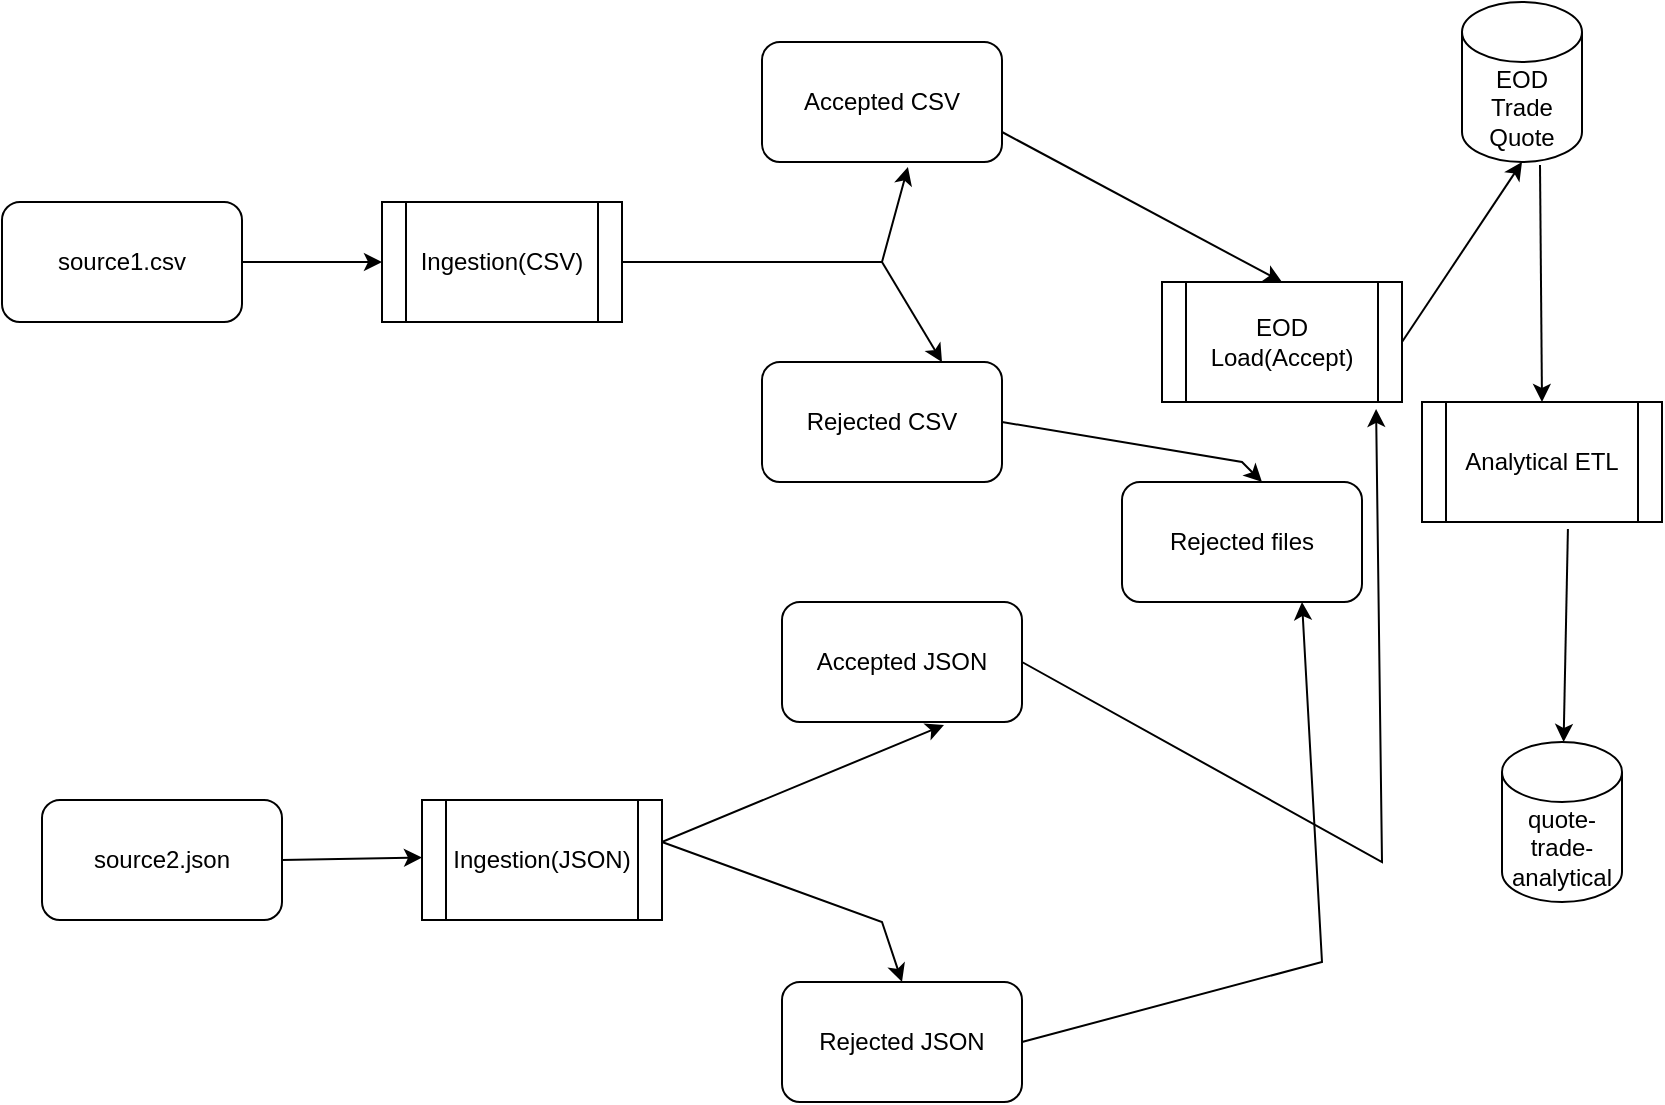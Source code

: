 <mxfile version="27.0.5">
  <diagram name="Page-1" id="vhUvXUDo8TePdNeC4bA4">
    <mxGraphModel dx="984" dy="622" grid="1" gridSize="10" guides="1" tooltips="1" connect="1" arrows="1" fold="1" page="1" pageScale="1" pageWidth="850" pageHeight="1100" math="0" shadow="0">
      <root>
        <mxCell id="0" />
        <mxCell id="1" parent="0" />
        <mxCell id="nmNzHEEYk9nCZrGMhtkg-1" value="Analytical ETL" style="shape=process;whiteSpace=wrap;html=1;backgroundOutline=1;" vertex="1" parent="1">
          <mxGeometry x="730" y="230" width="120" height="60" as="geometry" />
        </mxCell>
        <mxCell id="nmNzHEEYk9nCZrGMhtkg-2" value="EOD Load(Accept)" style="shape=process;whiteSpace=wrap;html=1;backgroundOutline=1;" vertex="1" parent="1">
          <mxGeometry x="600" y="170" width="120" height="60" as="geometry" />
        </mxCell>
        <mxCell id="nmNzHEEYk9nCZrGMhtkg-3" value="Ingestion(JSON)" style="shape=process;whiteSpace=wrap;html=1;backgroundOutline=1;" vertex="1" parent="1">
          <mxGeometry x="230" y="429" width="120" height="60" as="geometry" />
        </mxCell>
        <mxCell id="nmNzHEEYk9nCZrGMhtkg-4" value="Ingestion(CSV)" style="shape=process;whiteSpace=wrap;html=1;backgroundOutline=1;" vertex="1" parent="1">
          <mxGeometry x="210" y="130" width="120" height="60" as="geometry" />
        </mxCell>
        <mxCell id="nmNzHEEYk9nCZrGMhtkg-5" value="source2.json" style="rounded=1;whiteSpace=wrap;html=1;" vertex="1" parent="1">
          <mxGeometry x="40" y="429" width="120" height="60" as="geometry" />
        </mxCell>
        <mxCell id="nmNzHEEYk9nCZrGMhtkg-6" value="Rejected files" style="rounded=1;whiteSpace=wrap;html=1;" vertex="1" parent="1">
          <mxGeometry x="580" y="270" width="120" height="60" as="geometry" />
        </mxCell>
        <mxCell id="nmNzHEEYk9nCZrGMhtkg-8" value="source1.csv" style="rounded=1;whiteSpace=wrap;html=1;" vertex="1" parent="1">
          <mxGeometry x="20" y="130" width="120" height="60" as="geometry" />
        </mxCell>
        <mxCell id="nmNzHEEYk9nCZrGMhtkg-9" value="Rejected JSON" style="rounded=1;whiteSpace=wrap;html=1;" vertex="1" parent="1">
          <mxGeometry x="410" y="520" width="120" height="60" as="geometry" />
        </mxCell>
        <mxCell id="nmNzHEEYk9nCZrGMhtkg-10" value="Accepted JSON" style="rounded=1;whiteSpace=wrap;html=1;" vertex="1" parent="1">
          <mxGeometry x="410" y="330" width="120" height="60" as="geometry" />
        </mxCell>
        <mxCell id="nmNzHEEYk9nCZrGMhtkg-11" value="Rejected CSV" style="rounded=1;whiteSpace=wrap;html=1;" vertex="1" parent="1">
          <mxGeometry x="400" y="210" width="120" height="60" as="geometry" />
        </mxCell>
        <mxCell id="nmNzHEEYk9nCZrGMhtkg-12" value="Accepted CSV" style="rounded=1;whiteSpace=wrap;html=1;" vertex="1" parent="1">
          <mxGeometry x="400" y="50" width="120" height="60" as="geometry" />
        </mxCell>
        <mxCell id="nmNzHEEYk9nCZrGMhtkg-13" value="EOD Trade&lt;div&gt;Q&lt;span style=&quot;color: rgba(0, 0, 0, 0); font-family: monospace; font-size: 0px; text-align: start; text-wrap-mode: nowrap; background-color: transparent;&quot;&gt;%3CmxGraphModel%3E%3Croot%3E%3CmxCell%20id%3D%220%22%2F%3E%3CmxCell%20id%3D%221%22%20parent%3D%220%22%2F%3E%3CmxCell%20id%3D%222%22%20value%3D%22%22%20style%3D%22rounded%3D1%3BwhiteSpace%3Dwrap%3Bhtml%3D1%3B%22%20vertex%3D%221%22%20parent%3D%221%22%3E%3CmxGeometry%20x%3D%22365%22%20y%3D%22116%22%20width%3D%22120%22%20height%3D%2260%22%20as%3D%22geometry%22%2F%3E%3C%2FmxCell%3E%3C%2Froot%3E%3C%2FmxGraphModel%3E&lt;/span&gt;&lt;span style=&quot;background-color: transparent; color: light-dark(rgb(0, 0, 0), rgb(255, 255, 255));&quot;&gt;uote&lt;/span&gt;&lt;/div&gt;" style="shape=cylinder3;whiteSpace=wrap;html=1;boundedLbl=1;backgroundOutline=1;size=15;" vertex="1" parent="1">
          <mxGeometry x="750" y="30" width="60" height="80" as="geometry" />
        </mxCell>
        <mxCell id="nmNzHEEYk9nCZrGMhtkg-14" value="quote-trade-analytical" style="shape=cylinder3;whiteSpace=wrap;html=1;boundedLbl=1;backgroundOutline=1;size=15;" vertex="1" parent="1">
          <mxGeometry x="770" y="400" width="60" height="80" as="geometry" />
        </mxCell>
        <mxCell id="nmNzHEEYk9nCZrGMhtkg-15" value="" style="endArrow=classic;html=1;rounded=0;entryX=0;entryY=0.5;entryDx=0;entryDy=0;exitX=1;exitY=0.5;exitDx=0;exitDy=0;" edge="1" parent="1" source="nmNzHEEYk9nCZrGMhtkg-8" target="nmNzHEEYk9nCZrGMhtkg-4">
          <mxGeometry width="50" height="50" relative="1" as="geometry">
            <mxPoint x="140" y="180" as="sourcePoint" />
            <mxPoint x="190" y="130" as="targetPoint" />
          </mxGeometry>
        </mxCell>
        <mxCell id="nmNzHEEYk9nCZrGMhtkg-16" value="" style="endArrow=classic;html=1;rounded=0;exitX=1;exitY=0.5;exitDx=0;exitDy=0;" edge="1" parent="1" source="nmNzHEEYk9nCZrGMhtkg-5">
          <mxGeometry width="50" height="50" relative="1" as="geometry">
            <mxPoint x="160.96" y="460.26" as="sourcePoint" />
            <mxPoint x="230" y="457.74" as="targetPoint" />
          </mxGeometry>
        </mxCell>
        <mxCell id="nmNzHEEYk9nCZrGMhtkg-18" value="" style="endArrow=classic;html=1;rounded=0;entryX=0.675;entryY=1.025;entryDx=0;entryDy=0;entryPerimeter=0;exitX=1;exitY=0.25;exitDx=0;exitDy=0;" edge="1" parent="1" source="nmNzHEEYk9nCZrGMhtkg-3" target="nmNzHEEYk9nCZrGMhtkg-10">
          <mxGeometry width="50" height="50" relative="1" as="geometry">
            <mxPoint x="400" y="340" as="sourcePoint" />
            <mxPoint x="450" y="290" as="targetPoint" />
            <Array as="points">
              <mxPoint x="350" y="450" />
            </Array>
          </mxGeometry>
        </mxCell>
        <mxCell id="nmNzHEEYk9nCZrGMhtkg-19" value="" style="endArrow=classic;html=1;rounded=0;exitX=1;exitY=0.5;exitDx=0;exitDy=0;entryX=0.608;entryY=1.042;entryDx=0;entryDy=0;entryPerimeter=0;" edge="1" parent="1" source="nmNzHEEYk9nCZrGMhtkg-4" target="nmNzHEEYk9nCZrGMhtkg-12">
          <mxGeometry width="50" height="50" relative="1" as="geometry">
            <mxPoint x="400" y="340" as="sourcePoint" />
            <mxPoint x="450" y="290" as="targetPoint" />
            <Array as="points">
              <mxPoint x="460" y="160" />
            </Array>
          </mxGeometry>
        </mxCell>
        <mxCell id="nmNzHEEYk9nCZrGMhtkg-20" value="" style="endArrow=classic;html=1;rounded=0;entryX=0.75;entryY=0;entryDx=0;entryDy=0;" edge="1" parent="1" target="nmNzHEEYk9nCZrGMhtkg-11">
          <mxGeometry width="50" height="50" relative="1" as="geometry">
            <mxPoint x="460" y="160" as="sourcePoint" />
            <mxPoint x="485" y="200" as="targetPoint" />
          </mxGeometry>
        </mxCell>
        <mxCell id="nmNzHEEYk9nCZrGMhtkg-21" value="" style="endArrow=classic;html=1;rounded=0;entryX=0.5;entryY=0;entryDx=0;entryDy=0;" edge="1" parent="1" target="nmNzHEEYk9nCZrGMhtkg-9">
          <mxGeometry width="50" height="50" relative="1" as="geometry">
            <mxPoint x="350" y="450" as="sourcePoint" />
            <mxPoint x="450" y="290" as="targetPoint" />
            <Array as="points">
              <mxPoint x="460" y="490" />
            </Array>
          </mxGeometry>
        </mxCell>
        <mxCell id="nmNzHEEYk9nCZrGMhtkg-22" value="" style="endArrow=classic;html=1;rounded=0;exitX=1;exitY=0.5;exitDx=0;exitDy=0;" edge="1" parent="1" source="nmNzHEEYk9nCZrGMhtkg-11">
          <mxGeometry width="50" height="50" relative="1" as="geometry">
            <mxPoint x="400" y="340" as="sourcePoint" />
            <mxPoint x="650" y="270" as="targetPoint" />
            <Array as="points">
              <mxPoint x="640" y="260" />
            </Array>
          </mxGeometry>
        </mxCell>
        <mxCell id="nmNzHEEYk9nCZrGMhtkg-24" value="" style="endArrow=classic;html=1;rounded=0;entryX=0.75;entryY=1;entryDx=0;entryDy=0;exitX=1;exitY=0.5;exitDx=0;exitDy=0;" edge="1" parent="1" source="nmNzHEEYk9nCZrGMhtkg-9" target="nmNzHEEYk9nCZrGMhtkg-6">
          <mxGeometry width="50" height="50" relative="1" as="geometry">
            <mxPoint x="400" y="340" as="sourcePoint" />
            <mxPoint x="450" y="290" as="targetPoint" />
            <Array as="points">
              <mxPoint x="680" y="510" />
            </Array>
          </mxGeometry>
        </mxCell>
        <mxCell id="nmNzHEEYk9nCZrGMhtkg-25" value="" style="endArrow=classic;html=1;rounded=0;entryX=0.5;entryY=0;entryDx=0;entryDy=0;exitX=1;exitY=0.75;exitDx=0;exitDy=0;" edge="1" parent="1" source="nmNzHEEYk9nCZrGMhtkg-12" target="nmNzHEEYk9nCZrGMhtkg-2">
          <mxGeometry width="50" height="50" relative="1" as="geometry">
            <mxPoint x="400" y="340" as="sourcePoint" />
            <mxPoint x="450" y="290" as="targetPoint" />
          </mxGeometry>
        </mxCell>
        <mxCell id="nmNzHEEYk9nCZrGMhtkg-26" value="" style="endArrow=classic;html=1;rounded=0;entryX=0.892;entryY=1.058;entryDx=0;entryDy=0;entryPerimeter=0;exitX=1;exitY=0.5;exitDx=0;exitDy=0;" edge="1" parent="1" source="nmNzHEEYk9nCZrGMhtkg-10" target="nmNzHEEYk9nCZrGMhtkg-2">
          <mxGeometry width="50" height="50" relative="1" as="geometry">
            <mxPoint x="400" y="340" as="sourcePoint" />
            <mxPoint x="450" y="290" as="targetPoint" />
            <Array as="points">
              <mxPoint x="710" y="460" />
            </Array>
          </mxGeometry>
        </mxCell>
        <mxCell id="nmNzHEEYk9nCZrGMhtkg-28" value="" style="endArrow=classic;html=1;rounded=0;entryX=0.5;entryY=1;entryDx=0;entryDy=0;entryPerimeter=0;exitX=1;exitY=0.5;exitDx=0;exitDy=0;" edge="1" parent="1" source="nmNzHEEYk9nCZrGMhtkg-2" target="nmNzHEEYk9nCZrGMhtkg-13">
          <mxGeometry width="50" height="50" relative="1" as="geometry">
            <mxPoint x="400" y="340" as="sourcePoint" />
            <mxPoint x="450" y="290" as="targetPoint" />
          </mxGeometry>
        </mxCell>
        <mxCell id="nmNzHEEYk9nCZrGMhtkg-29" value="" style="endArrow=classic;html=1;rounded=0;entryX=0.5;entryY=0;entryDx=0;entryDy=0;exitX=0.65;exitY=1.019;exitDx=0;exitDy=0;exitPerimeter=0;" edge="1" parent="1" source="nmNzHEEYk9nCZrGMhtkg-13" target="nmNzHEEYk9nCZrGMhtkg-1">
          <mxGeometry width="50" height="50" relative="1" as="geometry">
            <mxPoint x="400" y="340" as="sourcePoint" />
            <mxPoint x="450" y="290" as="targetPoint" />
          </mxGeometry>
        </mxCell>
        <mxCell id="nmNzHEEYk9nCZrGMhtkg-30" value="" style="endArrow=classic;html=1;rounded=0;exitX=0.608;exitY=1.058;exitDx=0;exitDy=0;exitPerimeter=0;" edge="1" parent="1" source="nmNzHEEYk9nCZrGMhtkg-1" target="nmNzHEEYk9nCZrGMhtkg-14">
          <mxGeometry width="50" height="50" relative="1" as="geometry">
            <mxPoint x="400" y="340" as="sourcePoint" />
            <mxPoint x="450" y="290" as="targetPoint" />
          </mxGeometry>
        </mxCell>
      </root>
    </mxGraphModel>
  </diagram>
</mxfile>
